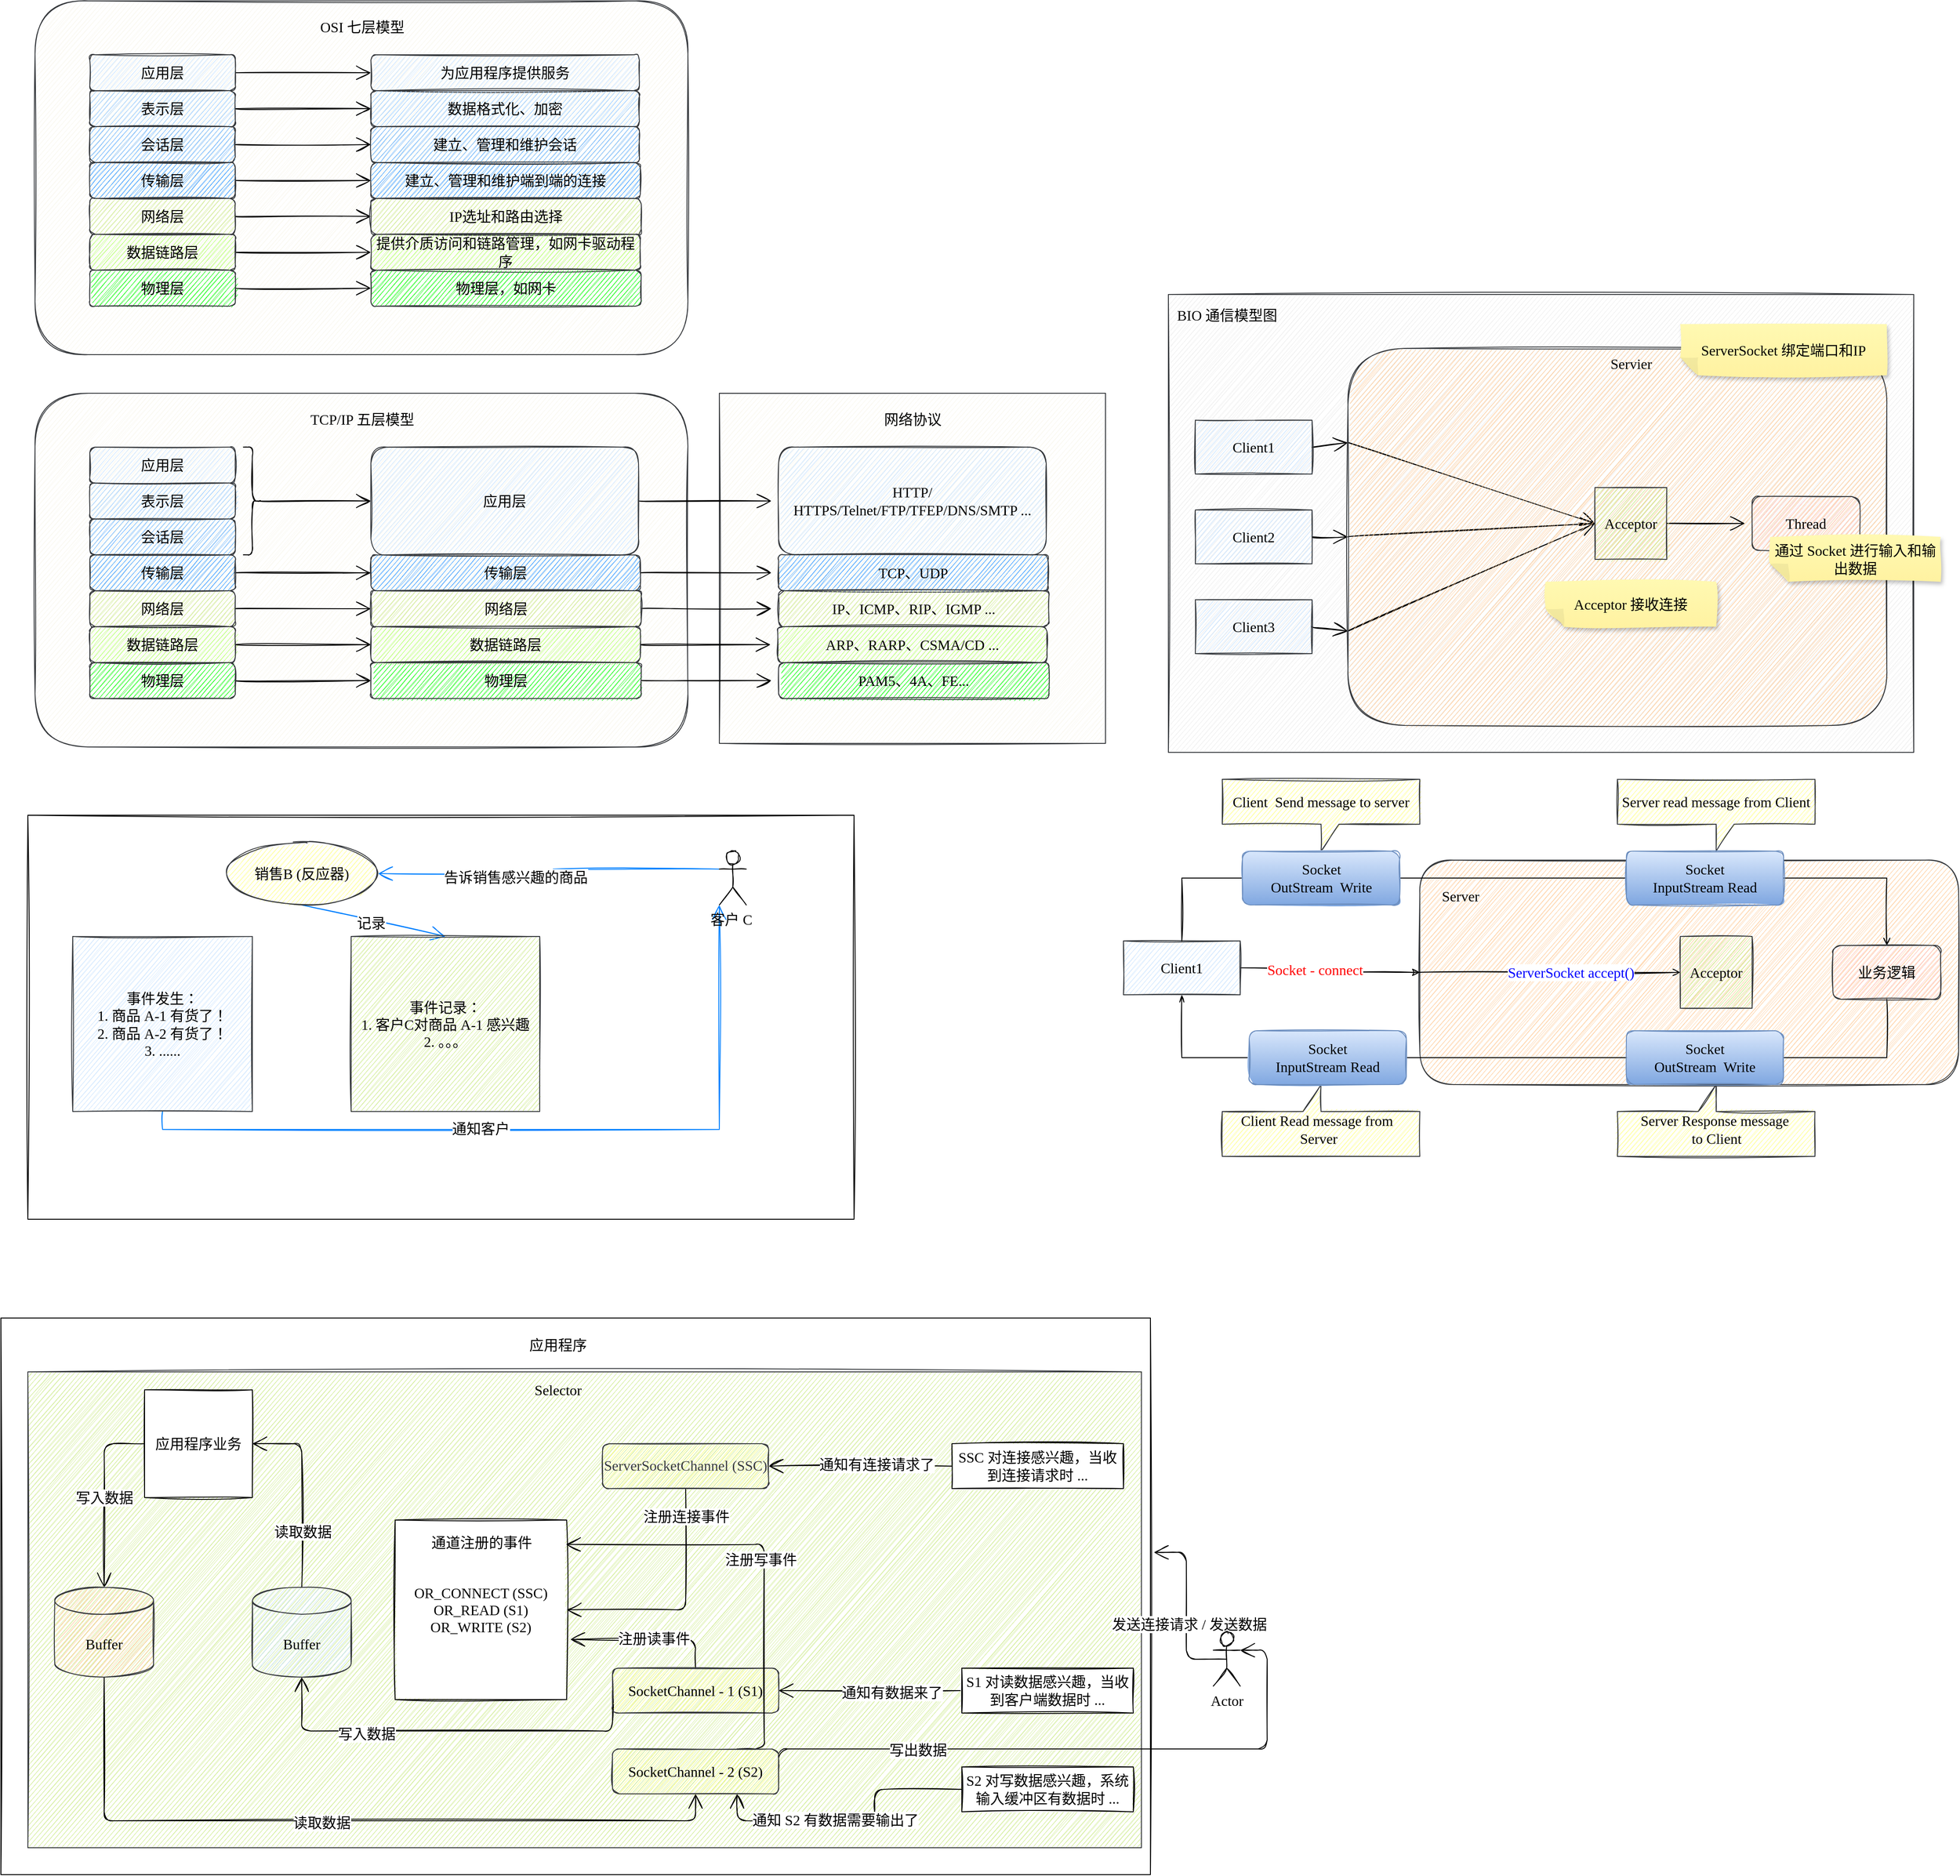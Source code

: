 <mxfile version="18.0.2" type="github">
  <diagram id="H0PgmONnu2SjmG0b2NmS" name="第 1 页">
    <mxGraphModel dx="2619" dy="1109" grid="1" gridSize="10" guides="1" tooltips="1" connect="1" arrows="1" fold="1" page="0" pageScale="1" pageWidth="827" pageHeight="1169" background="none" math="0" shadow="0">
      <root>
        <mxCell id="0" />
        <mxCell id="1" parent="0" />
        <mxCell id="zZJI-bMEiVUfMfBPwizJ-60" value="" style="rounded=0;whiteSpace=wrap;html=1;sketch=1;hachureGap=4;fontFamily=Comic Sans MS;fontSize=16;strokeColor=#000000;" vertex="1" parent="1">
          <mxGeometry x="-260" y="1600" width="1280" height="620" as="geometry" />
        </mxCell>
        <mxCell id="C--X5ZLFSi2aZHz0PdFl-1" value="" style="rounded=0;whiteSpace=wrap;fontSize=16;sketch=1;fillColor=#eeeeee;strokeColor=#36393d;html=1;horizontal=1;fontStyle=0;fontFamily=Comic Sans MS;" parent="1" vertex="1">
          <mxGeometry x="1040" y="460" width="830" height="510" as="geometry" />
        </mxCell>
        <mxCell id="8JD4z3_H-0I7WugRDSN_-56" value="" style="rounded=0;whiteSpace=wrap;hachureGap=4;fontSize=16;fillColor=#f9f7ed;strokeColor=#36393d;sketch=1;html=1;horizontal=1;fontStyle=0;fontFamily=Comic Sans MS;" parent="1" vertex="1">
          <mxGeometry x="540" y="570" width="430" height="390" as="geometry" />
        </mxCell>
        <mxCell id="8JD4z3_H-0I7WugRDSN_-1" value="" style="rounded=1;whiteSpace=wrap;hachureGap=4;fontSize=16;fillColor=#f9f7ed;strokeColor=#36393d;sketch=1;html=1;horizontal=1;fontStyle=0;fontFamily=Comic Sans MS;" parent="1" vertex="1">
          <mxGeometry x="-222" y="133" width="727" height="394" as="geometry" />
        </mxCell>
        <mxCell id="8JD4z3_H-0I7WugRDSN_-2" value="OSI 七层模型" style="text;align=center;verticalAlign=middle;resizable=0;points=[];autosize=1;strokeColor=none;fillColor=none;hachureGap=4;fontSize=16;sketch=1;html=1;horizontal=1;fontStyle=0;fontFamily=Comic Sans MS;" parent="1" vertex="1">
          <mxGeometry x="81.5" y="152" width="120" height="20" as="geometry" />
        </mxCell>
        <mxCell id="8JD4z3_H-0I7WugRDSN_-17" value="" style="edgeStyle=none;curved=1;rounded=0;orthogonalLoop=1;jettySize=auto;exitX=1;exitY=0.5;exitDx=0;exitDy=0;entryX=0;entryY=0.5;entryDx=0;entryDy=0;fontSize=16;endArrow=open;startSize=14;endSize=14;sourcePerimeterSpacing=8;targetPerimeterSpacing=8;sketch=1;html=1;horizontal=1;fontStyle=0;fontFamily=Comic Sans MS;" parent="1" source="8JD4z3_H-0I7WugRDSN_-3" target="8JD4z3_H-0I7WugRDSN_-10" edge="1">
          <mxGeometry relative="1" as="geometry" />
        </mxCell>
        <mxCell id="8JD4z3_H-0I7WugRDSN_-3" value="应用层" style="rounded=1;whiteSpace=wrap;hachureGap=4;fontSize=16;fillColor=#cce5ff;strokeColor=#36393d;sketch=1;html=1;horizontal=1;fontStyle=0;fontFamily=Comic Sans MS;" parent="1" vertex="1">
          <mxGeometry x="-161" y="193" width="162" height="40" as="geometry" />
        </mxCell>
        <mxCell id="8JD4z3_H-0I7WugRDSN_-18" value="" style="edgeStyle=none;curved=1;rounded=0;orthogonalLoop=1;jettySize=auto;exitX=1;exitY=0.5;exitDx=0;exitDy=0;entryX=0;entryY=0.5;entryDx=0;entryDy=0;fontSize=16;endArrow=open;startSize=14;endSize=14;sourcePerimeterSpacing=8;targetPerimeterSpacing=8;sketch=1;html=1;horizontal=1;fontStyle=0;fontFamily=Comic Sans MS;" parent="1" source="8JD4z3_H-0I7WugRDSN_-4" target="8JD4z3_H-0I7WugRDSN_-11" edge="1">
          <mxGeometry relative="1" as="geometry" />
        </mxCell>
        <mxCell id="8JD4z3_H-0I7WugRDSN_-4" value="表示层" style="rounded=1;whiteSpace=wrap;hachureGap=4;fontSize=16;fillColor=#99CCFF;strokeColor=#36393d;sketch=1;html=1;horizontal=1;fontStyle=0;fontFamily=Comic Sans MS;" parent="1" vertex="1">
          <mxGeometry x="-161" y="233" width="162" height="40" as="geometry" />
        </mxCell>
        <mxCell id="8JD4z3_H-0I7WugRDSN_-19" value="" style="edgeStyle=none;curved=1;rounded=0;orthogonalLoop=1;jettySize=auto;exitX=1;exitY=0.5;exitDx=0;exitDy=0;entryX=0;entryY=0.5;entryDx=0;entryDy=0;fontSize=16;endArrow=open;startSize=14;endSize=14;sourcePerimeterSpacing=8;targetPerimeterSpacing=8;sketch=1;html=1;horizontal=1;fontStyle=0;fontFamily=Comic Sans MS;" parent="1" source="8JD4z3_H-0I7WugRDSN_-5" target="8JD4z3_H-0I7WugRDSN_-12" edge="1">
          <mxGeometry relative="1" as="geometry" />
        </mxCell>
        <mxCell id="8JD4z3_H-0I7WugRDSN_-5" value="会话层" style="rounded=1;whiteSpace=wrap;hachureGap=4;fontSize=16;fillColor=#66B2FF;strokeColor=#36393d;sketch=1;html=1;horizontal=1;fontStyle=0;fontFamily=Comic Sans MS;" parent="1" vertex="1">
          <mxGeometry x="-161" y="273" width="162" height="40" as="geometry" />
        </mxCell>
        <mxCell id="8JD4z3_H-0I7WugRDSN_-20" value="" style="edgeStyle=none;curved=1;rounded=0;orthogonalLoop=1;jettySize=auto;exitX=1;exitY=0.5;exitDx=0;exitDy=0;entryX=0;entryY=0.5;entryDx=0;entryDy=0;fontSize=16;endArrow=open;startSize=14;endSize=14;sourcePerimeterSpacing=8;targetPerimeterSpacing=8;sketch=1;html=1;horizontal=1;fontStyle=0;fontFamily=Comic Sans MS;" parent="1" source="8JD4z3_H-0I7WugRDSN_-6" target="8JD4z3_H-0I7WugRDSN_-13" edge="1">
          <mxGeometry relative="1" as="geometry" />
        </mxCell>
        <mxCell id="8JD4z3_H-0I7WugRDSN_-6" value="传输层" style="rounded=1;whiteSpace=wrap;hachureGap=4;fontSize=16;fillColor=#3399FF;strokeColor=#36393d;sketch=1;html=1;horizontal=1;fontStyle=0;fontFamily=Comic Sans MS;" parent="1" vertex="1">
          <mxGeometry x="-161" y="313" width="162" height="40" as="geometry" />
        </mxCell>
        <mxCell id="8JD4z3_H-0I7WugRDSN_-21" value="" style="edgeStyle=none;curved=1;rounded=0;orthogonalLoop=1;jettySize=auto;exitX=1;exitY=0.5;exitDx=0;exitDy=0;entryX=0;entryY=0.5;entryDx=0;entryDy=0;fontSize=16;endArrow=open;startSize=14;endSize=14;sourcePerimeterSpacing=8;targetPerimeterSpacing=8;sketch=1;html=1;horizontal=1;fontStyle=0;fontFamily=Comic Sans MS;" parent="1" source="8JD4z3_H-0I7WugRDSN_-7" target="8JD4z3_H-0I7WugRDSN_-14" edge="1">
          <mxGeometry relative="1" as="geometry" />
        </mxCell>
        <mxCell id="8JD4z3_H-0I7WugRDSN_-7" value="网络层" style="rounded=1;whiteSpace=wrap;hachureGap=4;fontSize=16;fillColor=#cdeb8b;strokeColor=#36393d;sketch=1;html=1;horizontal=1;fontStyle=0;fontFamily=Comic Sans MS;" parent="1" vertex="1">
          <mxGeometry x="-161" y="353" width="162" height="40" as="geometry" />
        </mxCell>
        <mxCell id="8JD4z3_H-0I7WugRDSN_-22" value="" style="edgeStyle=none;curved=1;rounded=0;orthogonalLoop=1;jettySize=auto;exitX=1;exitY=0.5;exitDx=0;exitDy=0;entryX=0;entryY=0.5;entryDx=0;entryDy=0;fontSize=16;endArrow=open;startSize=14;endSize=14;sourcePerimeterSpacing=8;targetPerimeterSpacing=8;sketch=1;html=1;horizontal=1;fontStyle=0;fontFamily=Comic Sans MS;" parent="1" source="8JD4z3_H-0I7WugRDSN_-8" target="8JD4z3_H-0I7WugRDSN_-15" edge="1">
          <mxGeometry relative="1" as="geometry" />
        </mxCell>
        <mxCell id="8JD4z3_H-0I7WugRDSN_-8" value="数据链路层" style="rounded=1;whiteSpace=wrap;hachureGap=4;fontSize=16;fillColor=#B3FF66;strokeColor=#36393d;sketch=1;html=1;horizontal=1;fontStyle=0;fontFamily=Comic Sans MS;" parent="1" vertex="1">
          <mxGeometry x="-161" y="393" width="162" height="40" as="geometry" />
        </mxCell>
        <mxCell id="8JD4z3_H-0I7WugRDSN_-23" value="" style="edgeStyle=none;curved=1;rounded=0;orthogonalLoop=1;jettySize=auto;exitX=1;exitY=0.5;exitDx=0;exitDy=0;entryX=0;entryY=0.5;entryDx=0;entryDy=0;fontSize=16;endArrow=open;startSize=14;endSize=14;sourcePerimeterSpacing=8;targetPerimeterSpacing=8;sketch=1;html=1;horizontal=1;fontStyle=0;fontFamily=Comic Sans MS;" parent="1" source="8JD4z3_H-0I7WugRDSN_-9" target="8JD4z3_H-0I7WugRDSN_-16" edge="1">
          <mxGeometry relative="1" as="geometry" />
        </mxCell>
        <mxCell id="8JD4z3_H-0I7WugRDSN_-9" value="物理层" style="rounded=1;whiteSpace=wrap;hachureGap=4;fontSize=16;fillColor=#00FF00;strokeColor=#36393d;sketch=1;html=1;horizontal=1;fontStyle=0;fontFamily=Comic Sans MS;" parent="1" vertex="1">
          <mxGeometry x="-161" y="433" width="162" height="40" as="geometry" />
        </mxCell>
        <mxCell id="8JD4z3_H-0I7WugRDSN_-10" value="为应用程序提供服务" style="rounded=1;whiteSpace=wrap;hachureGap=4;fontSize=16;fillColor=#cce5ff;strokeColor=#36393d;sketch=1;html=1;horizontal=1;fontStyle=0;fontFamily=Comic Sans MS;" parent="1" vertex="1">
          <mxGeometry x="152" y="193" width="299" height="40" as="geometry" />
        </mxCell>
        <mxCell id="8JD4z3_H-0I7WugRDSN_-11" value="数据格式化、加密" style="rounded=1;whiteSpace=wrap;hachureGap=4;fontSize=16;fillColor=#99CCFF;strokeColor=#36393d;sketch=1;html=1;horizontal=1;fontStyle=0;fontFamily=Comic Sans MS;" parent="1" vertex="1">
          <mxGeometry x="152" y="233" width="299" height="40" as="geometry" />
        </mxCell>
        <mxCell id="8JD4z3_H-0I7WugRDSN_-12" value="建立、管理和维护会话" style="rounded=1;whiteSpace=wrap;hachureGap=4;fontSize=16;fillColor=#66B2FF;strokeColor=#36393d;sketch=1;html=1;horizontal=1;fontStyle=0;fontFamily=Comic Sans MS;" parent="1" vertex="1">
          <mxGeometry x="152" y="273" width="299" height="40" as="geometry" />
        </mxCell>
        <mxCell id="8JD4z3_H-0I7WugRDSN_-13" value="建立、管理和维护端到端的连接" style="rounded=1;whiteSpace=wrap;hachureGap=4;fontSize=16;fillColor=#3399FF;strokeColor=#36393d;sketch=1;html=1;horizontal=1;fontStyle=0;fontFamily=Comic Sans MS;" parent="1" vertex="1">
          <mxGeometry x="152" y="313" width="300" height="40" as="geometry" />
        </mxCell>
        <mxCell id="8JD4z3_H-0I7WugRDSN_-14" value="IP选址和路由选择" style="rounded=1;whiteSpace=wrap;hachureGap=4;fontSize=16;fillColor=#cdeb8b;strokeColor=#36393d;sketch=1;html=1;horizontal=1;fontStyle=0;fontFamily=Comic Sans MS;" parent="1" vertex="1">
          <mxGeometry x="152" y="353" width="301" height="40" as="geometry" />
        </mxCell>
        <mxCell id="8JD4z3_H-0I7WugRDSN_-15" value="提供介质访问和链路管理，如网卡驱动程序" style="rounded=1;whiteSpace=wrap;hachureGap=4;fontSize=16;fillColor=#B3FF66;strokeColor=#36393d;sketch=1;html=1;horizontal=1;fontStyle=0;fontFamily=Comic Sans MS;" parent="1" vertex="1">
          <mxGeometry x="152" y="393" width="300" height="40" as="geometry" />
        </mxCell>
        <mxCell id="8JD4z3_H-0I7WugRDSN_-16" value="物理层，如网卡" style="rounded=1;whiteSpace=wrap;hachureGap=4;fontSize=16;fillColor=#00FF00;strokeColor=#36393d;sketch=1;html=1;horizontal=1;fontStyle=0;fontFamily=Comic Sans MS;" parent="1" vertex="1">
          <mxGeometry x="152" y="433" width="301" height="40" as="geometry" />
        </mxCell>
        <mxCell id="8JD4z3_H-0I7WugRDSN_-24" value="" style="rounded=1;whiteSpace=wrap;hachureGap=4;fontSize=16;fillColor=#f9f7ed;strokeColor=#36393d;sketch=1;html=1;horizontal=1;fontStyle=0;fontFamily=Comic Sans MS;" parent="1" vertex="1">
          <mxGeometry x="-222" y="570" width="727" height="394" as="geometry" />
        </mxCell>
        <mxCell id="8JD4z3_H-0I7WugRDSN_-25" value="TCP/IP 五层模型" style="text;align=center;verticalAlign=middle;resizable=0;points=[];autosize=1;strokeColor=none;fillColor=none;hachureGap=4;fontSize=16;sketch=1;html=1;horizontal=1;fontStyle=0;fontFamily=Comic Sans MS;" parent="1" vertex="1">
          <mxGeometry x="71.5" y="589" width="140" height="20" as="geometry" />
        </mxCell>
        <mxCell id="8JD4z3_H-0I7WugRDSN_-27" value="应用层" style="rounded=1;whiteSpace=wrap;hachureGap=4;fontSize=16;fillColor=#cce5ff;strokeColor=#36393d;sketch=1;html=1;horizontal=1;fontStyle=0;fontFamily=Comic Sans MS;" parent="1" vertex="1">
          <mxGeometry x="-161" y="630" width="162" height="40" as="geometry" />
        </mxCell>
        <mxCell id="8JD4z3_H-0I7WugRDSN_-29" value="表示层" style="rounded=1;whiteSpace=wrap;hachureGap=4;fontSize=16;fillColor=#99CCFF;strokeColor=#36393d;sketch=1;html=1;horizontal=1;fontStyle=0;fontFamily=Comic Sans MS;" parent="1" vertex="1">
          <mxGeometry x="-161" y="670" width="162" height="40" as="geometry" />
        </mxCell>
        <mxCell id="8JD4z3_H-0I7WugRDSN_-31" value="会话层" style="rounded=1;whiteSpace=wrap;hachureGap=4;fontSize=16;fillColor=#66B2FF;strokeColor=#36393d;sketch=1;html=1;horizontal=1;fontStyle=0;fontFamily=Comic Sans MS;" parent="1" vertex="1">
          <mxGeometry x="-161" y="710" width="162" height="40" as="geometry" />
        </mxCell>
        <mxCell id="8JD4z3_H-0I7WugRDSN_-32" value="" style="edgeStyle=none;curved=1;rounded=0;orthogonalLoop=1;jettySize=auto;exitX=1;exitY=0.5;exitDx=0;exitDy=0;entryX=0;entryY=0.5;entryDx=0;entryDy=0;fontSize=16;endArrow=open;startSize=14;endSize=14;sourcePerimeterSpacing=8;targetPerimeterSpacing=8;sketch=1;html=1;horizontal=1;fontStyle=0;fontFamily=Comic Sans MS;" parent="1" source="8JD4z3_H-0I7WugRDSN_-33" target="8JD4z3_H-0I7WugRDSN_-43" edge="1">
          <mxGeometry relative="1" as="geometry" />
        </mxCell>
        <mxCell id="8JD4z3_H-0I7WugRDSN_-33" value="传输层" style="rounded=1;whiteSpace=wrap;hachureGap=4;fontSize=16;fillColor=#3399FF;strokeColor=#36393d;sketch=1;html=1;horizontal=1;fontStyle=0;fontFamily=Comic Sans MS;" parent="1" vertex="1">
          <mxGeometry x="-161" y="750" width="162" height="40" as="geometry" />
        </mxCell>
        <mxCell id="8JD4z3_H-0I7WugRDSN_-34" value="" style="edgeStyle=none;curved=1;rounded=0;orthogonalLoop=1;jettySize=auto;exitX=1;exitY=0.5;exitDx=0;exitDy=0;entryX=0;entryY=0.5;entryDx=0;entryDy=0;fontSize=16;endArrow=open;startSize=14;endSize=14;sourcePerimeterSpacing=8;targetPerimeterSpacing=8;sketch=1;html=1;horizontal=1;fontStyle=0;fontFamily=Comic Sans MS;" parent="1" source="8JD4z3_H-0I7WugRDSN_-35" target="8JD4z3_H-0I7WugRDSN_-44" edge="1">
          <mxGeometry relative="1" as="geometry" />
        </mxCell>
        <mxCell id="8JD4z3_H-0I7WugRDSN_-35" value="网络层" style="rounded=1;whiteSpace=wrap;hachureGap=4;fontSize=16;fillColor=#cdeb8b;strokeColor=#36393d;sketch=1;html=1;horizontal=1;fontStyle=0;fontFamily=Comic Sans MS;" parent="1" vertex="1">
          <mxGeometry x="-161" y="790" width="162" height="40" as="geometry" />
        </mxCell>
        <mxCell id="8JD4z3_H-0I7WugRDSN_-36" value="" style="edgeStyle=none;curved=1;rounded=0;orthogonalLoop=1;jettySize=auto;exitX=1;exitY=0.5;exitDx=0;exitDy=0;entryX=0;entryY=0.5;entryDx=0;entryDy=0;fontSize=16;endArrow=open;startSize=14;endSize=14;sourcePerimeterSpacing=8;targetPerimeterSpacing=8;sketch=1;html=1;horizontal=1;fontStyle=0;fontFamily=Comic Sans MS;" parent="1" source="8JD4z3_H-0I7WugRDSN_-37" target="8JD4z3_H-0I7WugRDSN_-45" edge="1">
          <mxGeometry relative="1" as="geometry" />
        </mxCell>
        <mxCell id="8JD4z3_H-0I7WugRDSN_-37" value="数据链路层" style="rounded=1;whiteSpace=wrap;hachureGap=4;fontSize=16;fillColor=#B3FF66;strokeColor=#36393d;sketch=1;html=1;horizontal=1;fontStyle=0;fontFamily=Comic Sans MS;" parent="1" vertex="1">
          <mxGeometry x="-161" y="830" width="162" height="40" as="geometry" />
        </mxCell>
        <mxCell id="8JD4z3_H-0I7WugRDSN_-38" value="" style="edgeStyle=none;curved=1;rounded=0;orthogonalLoop=1;jettySize=auto;exitX=1;exitY=0.5;exitDx=0;exitDy=0;entryX=0;entryY=0.5;entryDx=0;entryDy=0;fontSize=16;endArrow=open;startSize=14;endSize=14;sourcePerimeterSpacing=8;targetPerimeterSpacing=8;sketch=1;html=1;horizontal=1;fontStyle=0;fontFamily=Comic Sans MS;" parent="1" source="8JD4z3_H-0I7WugRDSN_-39" target="8JD4z3_H-0I7WugRDSN_-46" edge="1">
          <mxGeometry relative="1" as="geometry" />
        </mxCell>
        <mxCell id="8JD4z3_H-0I7WugRDSN_-39" value="物理层" style="rounded=1;whiteSpace=wrap;hachureGap=4;fontSize=16;fillColor=#00FF00;strokeColor=#36393d;sketch=1;html=1;horizontal=1;fontStyle=0;fontFamily=Comic Sans MS;" parent="1" vertex="1">
          <mxGeometry x="-161" y="870" width="162" height="40" as="geometry" />
        </mxCell>
        <mxCell id="8JD4z3_H-0I7WugRDSN_-59" value="" style="edgeStyle=none;curved=1;rounded=0;orthogonalLoop=1;jettySize=auto;exitX=1;exitY=0.5;exitDx=0;exitDy=0;fontSize=16;endArrow=open;startSize=14;endSize=14;sourcePerimeterSpacing=8;targetPerimeterSpacing=8;sketch=1;html=1;horizontal=1;fontStyle=0;fontFamily=Comic Sans MS;" parent="1" source="8JD4z3_H-0I7WugRDSN_-43" target="8JD4z3_H-0I7WugRDSN_-58" edge="1">
          <mxGeometry relative="1" as="geometry" />
        </mxCell>
        <mxCell id="8JD4z3_H-0I7WugRDSN_-43" value="传输层" style="rounded=1;whiteSpace=wrap;hachureGap=4;fontSize=16;fillColor=#3399FF;strokeColor=#36393d;sketch=1;html=1;horizontal=1;fontStyle=0;fontFamily=Comic Sans MS;" parent="1" vertex="1">
          <mxGeometry x="152" y="750" width="300" height="40" as="geometry" />
        </mxCell>
        <mxCell id="8JD4z3_H-0I7WugRDSN_-61" value="" style="edgeStyle=none;curved=1;rounded=0;orthogonalLoop=1;jettySize=auto;exitX=1;exitY=0.5;exitDx=0;exitDy=0;fontSize=16;endArrow=open;startSize=14;endSize=14;sourcePerimeterSpacing=8;targetPerimeterSpacing=8;sketch=1;html=1;horizontal=1;fontStyle=0;fontFamily=Comic Sans MS;" parent="1" source="8JD4z3_H-0I7WugRDSN_-44" target="8JD4z3_H-0I7WugRDSN_-60" edge="1">
          <mxGeometry relative="1" as="geometry" />
        </mxCell>
        <mxCell id="8JD4z3_H-0I7WugRDSN_-44" value="网络层" style="rounded=1;whiteSpace=wrap;hachureGap=4;fontSize=16;fillColor=#cdeb8b;strokeColor=#36393d;sketch=1;html=1;horizontal=1;fontStyle=0;fontFamily=Comic Sans MS;" parent="1" vertex="1">
          <mxGeometry x="152" y="790" width="301" height="40" as="geometry" />
        </mxCell>
        <mxCell id="8JD4z3_H-0I7WugRDSN_-63" value="" style="edgeStyle=none;curved=1;rounded=0;orthogonalLoop=1;jettySize=auto;exitX=1;exitY=0.5;exitDx=0;exitDy=0;fontSize=16;endArrow=open;startSize=14;endSize=14;sourcePerimeterSpacing=8;targetPerimeterSpacing=8;sketch=1;html=1;horizontal=1;fontStyle=0;fontFamily=Comic Sans MS;" parent="1" source="8JD4z3_H-0I7WugRDSN_-45" target="8JD4z3_H-0I7WugRDSN_-62" edge="1">
          <mxGeometry relative="1" as="geometry" />
        </mxCell>
        <mxCell id="8JD4z3_H-0I7WugRDSN_-45" value="数据链路层" style="rounded=1;whiteSpace=wrap;hachureGap=4;fontSize=16;fillColor=#B3FF66;strokeColor=#36393d;sketch=1;html=1;horizontal=1;fontStyle=0;fontFamily=Comic Sans MS;" parent="1" vertex="1">
          <mxGeometry x="152" y="830" width="300" height="40" as="geometry" />
        </mxCell>
        <mxCell id="8JD4z3_H-0I7WugRDSN_-65" value="" style="edgeStyle=none;curved=1;rounded=0;orthogonalLoop=1;jettySize=auto;exitX=1;exitY=0.5;exitDx=0;exitDy=0;fontSize=16;endArrow=open;startSize=14;endSize=14;sourcePerimeterSpacing=8;targetPerimeterSpacing=8;sketch=1;html=1;horizontal=1;fontStyle=0;fontFamily=Comic Sans MS;" parent="1" source="8JD4z3_H-0I7WugRDSN_-46" target="8JD4z3_H-0I7WugRDSN_-64" edge="1">
          <mxGeometry relative="1" as="geometry" />
        </mxCell>
        <mxCell id="8JD4z3_H-0I7WugRDSN_-46" value="物理层" style="rounded=1;whiteSpace=wrap;hachureGap=4;fontSize=16;fillColor=#00FF00;strokeColor=#36393d;sketch=1;html=1;horizontal=1;fontStyle=0;fontFamily=Comic Sans MS;" parent="1" vertex="1">
          <mxGeometry x="152" y="870" width="301" height="40" as="geometry" />
        </mxCell>
        <mxCell id="8JD4z3_H-0I7WugRDSN_-53" value="" style="edgeStyle=none;curved=1;rounded=0;orthogonalLoop=1;jettySize=auto;exitX=0.1;exitY=0.5;exitDx=0;exitDy=0;exitPerimeter=0;entryX=0;entryY=0.5;entryDx=0;entryDy=0;fontSize=16;endArrow=open;startSize=14;endSize=14;sourcePerimeterSpacing=8;targetPerimeterSpacing=8;sketch=1;html=1;horizontal=1;fontStyle=0;fontFamily=Comic Sans MS;" parent="1" source="8JD4z3_H-0I7WugRDSN_-47" target="8JD4z3_H-0I7WugRDSN_-51" edge="1">
          <mxGeometry relative="1" as="geometry" />
        </mxCell>
        <mxCell id="8JD4z3_H-0I7WugRDSN_-47" value="" style="shape=curlyBracket;whiteSpace=wrap;rounded=1;flipH=1;hachureGap=4;fontSize=16;sketch=1;html=1;horizontal=1;fontStyle=0;fontFamily=Comic Sans MS;" parent="1" vertex="1">
          <mxGeometry x="10" y="630" width="20" height="120" as="geometry" />
        </mxCell>
        <mxCell id="8JD4z3_H-0I7WugRDSN_-55" value="" style="edgeStyle=none;curved=1;rounded=0;orthogonalLoop=1;jettySize=auto;exitX=1;exitY=0.5;exitDx=0;exitDy=0;fontSize=16;endArrow=open;startSize=14;endSize=14;sourcePerimeterSpacing=8;targetPerimeterSpacing=8;sketch=1;html=1;horizontal=1;fontStyle=0;fontFamily=Comic Sans MS;" parent="1" source="8JD4z3_H-0I7WugRDSN_-51" target="8JD4z3_H-0I7WugRDSN_-54" edge="1">
          <mxGeometry relative="1" as="geometry" />
        </mxCell>
        <mxCell id="8JD4z3_H-0I7WugRDSN_-51" value="应用层" style="rounded=1;whiteSpace=wrap;hachureGap=4;fontSize=16;fillColor=#cce5ff;strokeColor=#36393d;sketch=1;html=1;horizontal=1;fontStyle=0;fontFamily=Comic Sans MS;" parent="1" vertex="1">
          <mxGeometry x="152" y="630" width="298" height="120" as="geometry" />
        </mxCell>
        <mxCell id="8JD4z3_H-0I7WugRDSN_-54" value="HTTP/ HTTPS/Telnet/FTP/TFEP/DNS/SMTP ..." style="rounded=1;whiteSpace=wrap;hachureGap=4;fontSize=16;fillColor=#cce5ff;strokeColor=#36393d;sketch=1;html=1;horizontal=1;fontStyle=0;fontFamily=Comic Sans MS;" parent="1" vertex="1">
          <mxGeometry x="606" y="630" width="298" height="120" as="geometry" />
        </mxCell>
        <mxCell id="8JD4z3_H-0I7WugRDSN_-57" value="网络协议" style="text;align=center;verticalAlign=middle;resizable=0;points=[];autosize=1;strokeColor=none;fillColor=none;hachureGap=4;fontSize=16;sketch=1;html=1;horizontal=1;fontStyle=0;fontFamily=Comic Sans MS;" parent="1" vertex="1">
          <mxGeometry x="715" y="589" width="80" height="20" as="geometry" />
        </mxCell>
        <mxCell id="8JD4z3_H-0I7WugRDSN_-58" value="TCP、UDP" style="rounded=1;whiteSpace=wrap;hachureGap=4;fontSize=16;fillColor=#3399FF;strokeColor=#36393d;sketch=1;html=1;horizontal=1;fontStyle=0;fontFamily=Comic Sans MS;" parent="1" vertex="1">
          <mxGeometry x="606" y="750" width="300" height="40" as="geometry" />
        </mxCell>
        <mxCell id="8JD4z3_H-0I7WugRDSN_-60" value="IP、ICMP、RIP、IGMP ..." style="rounded=1;whiteSpace=wrap;hachureGap=4;fontSize=16;fillColor=#cdeb8b;strokeColor=#36393d;sketch=1;html=1;horizontal=1;fontStyle=0;fontFamily=Comic Sans MS;" parent="1" vertex="1">
          <mxGeometry x="606" y="790" width="301" height="40" as="geometry" />
        </mxCell>
        <mxCell id="8JD4z3_H-0I7WugRDSN_-62" value="ARP、RARP、CSMA/CD ..." style="rounded=1;whiteSpace=wrap;hachureGap=4;fontSize=16;fillColor=#B3FF66;strokeColor=#36393d;sketch=1;html=1;horizontal=1;fontStyle=0;fontFamily=Comic Sans MS;" parent="1" vertex="1">
          <mxGeometry x="605" y="830" width="300" height="40" as="geometry" />
        </mxCell>
        <mxCell id="8JD4z3_H-0I7WugRDSN_-64" value="PAM5、4A、FE..." style="rounded=1;whiteSpace=wrap;hachureGap=4;fontSize=16;fillColor=#00FF00;strokeColor=#36393d;sketch=1;html=1;horizontal=1;fontStyle=0;fontFamily=Comic Sans MS;" parent="1" vertex="1">
          <mxGeometry x="606" y="870" width="301" height="40" as="geometry" />
        </mxCell>
        <mxCell id="C--X5ZLFSi2aZHz0PdFl-2" value="BIO 通信模型图" style="text;align=center;verticalAlign=middle;resizable=0;points=[];autosize=1;strokeColor=none;fillColor=none;fontSize=16;sketch=1;html=1;horizontal=1;fontStyle=0;fontFamily=Comic Sans MS;" parent="1" vertex="1">
          <mxGeometry x="1040" y="473" width="130" height="20" as="geometry" />
        </mxCell>
        <mxCell id="r8liKjA9m85PFlhKGAdW-10" value="" style="edgeStyle=none;curved=1;rounded=0;sketch=1;hachureGap=4;orthogonalLoop=1;jettySize=auto;exitX=1;exitY=0.5;exitDx=0;exitDy=0;entryX=0;entryY=0.25;entryDx=0;entryDy=0;fontFamily=Comic Sans MS;fontSize=16;endArrow=open;startSize=14;endSize=14;sourcePerimeterSpacing=8;targetPerimeterSpacing=8;html=1;horizontal=1;fontStyle=0" parent="1" source="r8liKjA9m85PFlhKGAdW-1" target="r8liKjA9m85PFlhKGAdW-4" edge="1">
          <mxGeometry relative="1" as="geometry" />
        </mxCell>
        <mxCell id="r8liKjA9m85PFlhKGAdW-1" value="Client1" style="rounded=0;whiteSpace=wrap;hachureGap=4;sketch=1;fontSize=16;fillColor=#cce5ff;strokeColor=#36393d;html=1;horizontal=1;fontStyle=0;fontFamily=Comic Sans MS;" parent="1" vertex="1">
          <mxGeometry x="1070" y="600" width="130" height="60" as="geometry" />
        </mxCell>
        <mxCell id="r8liKjA9m85PFlhKGAdW-12" value="" style="edgeStyle=none;curved=1;rounded=0;sketch=1;hachureGap=4;orthogonalLoop=1;jettySize=auto;exitX=1;exitY=0.5;exitDx=0;exitDy=0;entryX=0;entryY=0.5;entryDx=0;entryDy=0;fontFamily=Comic Sans MS;fontSize=16;endArrow=open;startSize=14;endSize=14;sourcePerimeterSpacing=8;targetPerimeterSpacing=8;html=1;horizontal=1;fontStyle=0" parent="1" source="r8liKjA9m85PFlhKGAdW-2" target="r8liKjA9m85PFlhKGAdW-4" edge="1">
          <mxGeometry relative="1" as="geometry" />
        </mxCell>
        <mxCell id="r8liKjA9m85PFlhKGAdW-2" value="Client2" style="rounded=0;whiteSpace=wrap;hachureGap=4;sketch=1;fontSize=16;fillColor=#cce5ff;strokeColor=#36393d;html=1;horizontal=1;fontStyle=0;fontFamily=Comic Sans MS;" parent="1" vertex="1">
          <mxGeometry x="1070" y="700" width="130" height="60" as="geometry" />
        </mxCell>
        <mxCell id="r8liKjA9m85PFlhKGAdW-11" value="" style="edgeStyle=none;curved=1;rounded=0;sketch=1;hachureGap=4;orthogonalLoop=1;jettySize=auto;exitX=1;exitY=0.5;exitDx=0;exitDy=0;entryX=0;entryY=0.75;entryDx=0;entryDy=0;fontFamily=Comic Sans MS;fontSize=16;endArrow=open;startSize=14;endSize=14;sourcePerimeterSpacing=8;targetPerimeterSpacing=8;html=1;horizontal=1;fontStyle=0" parent="1" source="r8liKjA9m85PFlhKGAdW-3" target="r8liKjA9m85PFlhKGAdW-4" edge="1">
          <mxGeometry relative="1" as="geometry" />
        </mxCell>
        <mxCell id="r8liKjA9m85PFlhKGAdW-3" value="Client3" style="rounded=0;whiteSpace=wrap;hachureGap=4;sketch=1;fontSize=16;fillColor=#cce5ff;strokeColor=#36393d;html=1;horizontal=1;fontStyle=0;fontFamily=Comic Sans MS;" parent="1" vertex="1">
          <mxGeometry x="1070" y="800" width="130" height="60" as="geometry" />
        </mxCell>
        <mxCell id="r8liKjA9m85PFlhKGAdW-13" value="" style="edgeStyle=none;curved=1;rounded=0;sketch=1;hachureGap=4;orthogonalLoop=1;jettySize=auto;exitX=0;exitY=0.25;exitDx=0;exitDy=0;entryX=0;entryY=0.5;entryDx=0;entryDy=0;fontFamily=Comic Sans MS;fontSize=16;endArrow=open;startSize=14;endSize=14;sourcePerimeterSpacing=8;targetPerimeterSpacing=8;html=1;horizontal=1;fontStyle=0" parent="1" source="r8liKjA9m85PFlhKGAdW-4" target="r8liKjA9m85PFlhKGAdW-6" edge="1">
          <mxGeometry relative="1" as="geometry" />
        </mxCell>
        <mxCell id="r8liKjA9m85PFlhKGAdW-14" value="" style="edgeStyle=none;curved=1;rounded=0;sketch=1;hachureGap=4;orthogonalLoop=1;jettySize=auto;exitX=0;exitY=0.5;exitDx=0;exitDy=0;entryX=0;entryY=0.5;entryDx=0;entryDy=0;fontFamily=Comic Sans MS;fontSize=16;endArrow=open;startSize=14;endSize=14;sourcePerimeterSpacing=8;targetPerimeterSpacing=8;html=1;horizontal=1;fontStyle=0" parent="1" source="r8liKjA9m85PFlhKGAdW-4" target="r8liKjA9m85PFlhKGAdW-6" edge="1">
          <mxGeometry relative="1" as="geometry" />
        </mxCell>
        <mxCell id="r8liKjA9m85PFlhKGAdW-15" value="" style="edgeStyle=none;curved=1;rounded=0;sketch=1;hachureGap=4;orthogonalLoop=1;jettySize=auto;exitX=0;exitY=0.75;exitDx=0;exitDy=0;entryX=0;entryY=0.5;entryDx=0;entryDy=0;fontFamily=Comic Sans MS;fontSize=16;endArrow=open;startSize=14;endSize=14;sourcePerimeterSpacing=8;targetPerimeterSpacing=8;html=1;horizontal=1;fontStyle=0" parent="1" source="r8liKjA9m85PFlhKGAdW-4" target="r8liKjA9m85PFlhKGAdW-6" edge="1">
          <mxGeometry relative="1" as="geometry" />
        </mxCell>
        <mxCell id="r8liKjA9m85PFlhKGAdW-4" value="" style="rounded=1;whiteSpace=wrap;sketch=1;hachureGap=4;fontFamily=Comic Sans MS;fontSize=16;fillColor=#ffcc99;strokeColor=#36393d;html=1;horizontal=1;fontStyle=0" parent="1" vertex="1">
          <mxGeometry x="1240" y="520" width="600" height="420" as="geometry" />
        </mxCell>
        <mxCell id="r8liKjA9m85PFlhKGAdW-5" value="Servier" style="text;align=center;verticalAlign=middle;resizable=0;points=[];autosize=1;strokeColor=none;fillColor=none;sketch=1;hachureGap=4;fontFamily=Comic Sans MS;fontSize=16;html=1;horizontal=1;fontStyle=0" parent="1" vertex="1">
          <mxGeometry x="1520" y="527" width="70" height="20" as="geometry" />
        </mxCell>
        <mxCell id="r8liKjA9m85PFlhKGAdW-17" value="" style="edgeStyle=none;curved=1;rounded=0;sketch=1;hachureGap=4;orthogonalLoop=1;jettySize=auto;exitX=1;exitY=0.5;exitDx=0;exitDy=0;fontFamily=Comic Sans MS;fontSize=16;endArrow=open;startSize=14;endSize=14;sourcePerimeterSpacing=8;targetPerimeterSpacing=8;html=1;horizontal=1;fontStyle=0" parent="1" source="r8liKjA9m85PFlhKGAdW-6" target="r8liKjA9m85PFlhKGAdW-16" edge="1">
          <mxGeometry relative="1" as="geometry" />
        </mxCell>
        <mxCell id="r8liKjA9m85PFlhKGAdW-6" value="Acceptor" style="whiteSpace=wrap;aspect=fixed;sketch=1;hachureGap=4;fontFamily=Comic Sans MS;fontSize=16;fillColor=#cdeb8b;strokeColor=#36393d;html=1;horizontal=1;fontStyle=0" parent="1" vertex="1">
          <mxGeometry x="1515" y="675" width="80" height="80" as="geometry" />
        </mxCell>
        <mxCell id="r8liKjA9m85PFlhKGAdW-16" value="Thread" style="rounded=1;whiteSpace=wrap;sketch=1;hachureGap=4;fontFamily=Comic Sans MS;fontSize=16;fillColor=#ffcccc;strokeColor=#36393d;html=1;horizontal=1;fontStyle=0" parent="1" vertex="1">
          <mxGeometry x="1690" y="685" width="120" height="60" as="geometry" />
        </mxCell>
        <mxCell id="r8liKjA9m85PFlhKGAdW-18" value="ServerSocket 绑定端口和IP" style="shape=note;whiteSpace=wrap;backgroundOutline=1;fontColor=#000000;darkOpacity=0.05;fillColor=#FFF9B2;strokeColor=none;fillStyle=solid;direction=west;gradientDirection=north;gradientColor=#FFF2A1;shadow=1;size=20;pointerEvents=1;sketch=1;hachureGap=4;fontFamily=Comic Sans MS;fontSize=16;html=1;horizontal=1;fontStyle=0" parent="1" vertex="1">
          <mxGeometry x="1610" y="493" width="230" height="57" as="geometry" />
        </mxCell>
        <mxCell id="r8liKjA9m85PFlhKGAdW-19" value="Acceptor 接收连接" style="shape=note;whiteSpace=wrap;backgroundOutline=1;fontColor=#000000;darkOpacity=0.05;fillColor=#FFF9B2;strokeColor=none;fillStyle=solid;direction=west;gradientDirection=north;gradientColor=#FFF2A1;shadow=1;size=20;pointerEvents=1;sketch=1;hachureGap=4;fontFamily=Comic Sans MS;fontSize=16;html=1;horizontal=1;fontStyle=0" parent="1" vertex="1">
          <mxGeometry x="1460" y="780" width="190" height="50" as="geometry" />
        </mxCell>
        <mxCell id="r8liKjA9m85PFlhKGAdW-20" value="通过 Socket 进行输入和输出数据" style="shape=note;whiteSpace=wrap;backgroundOutline=1;fontColor=#000000;darkOpacity=0.05;fillColor=#FFF9B2;strokeColor=none;fillStyle=solid;direction=west;gradientDirection=north;gradientColor=#FFF2A1;shadow=1;size=20;pointerEvents=1;sketch=1;hachureGap=4;fontFamily=Comic Sans MS;fontSize=16;html=1;horizontal=1;fontStyle=0" parent="1" vertex="1">
          <mxGeometry x="1710" y="730" width="190" height="50" as="geometry" />
        </mxCell>
        <mxCell id="y94XsiPUnUywq4zDPp5k-5" style="edgeStyle=orthogonalEdgeStyle;rounded=0;orthogonalLoop=1;jettySize=auto;html=1;exitX=1;exitY=0.5;exitDx=0;exitDy=0;fontFamily=Comic Sans MS;sketch=1;fontSize=16;" parent="1" source="y94XsiPUnUywq4zDPp5k-1" target="y94XsiPUnUywq4zDPp5k-2" edge="1">
          <mxGeometry relative="1" as="geometry" />
        </mxCell>
        <mxCell id="y94XsiPUnUywq4zDPp5k-6" value="Socket - connect" style="edgeLabel;html=1;align=center;verticalAlign=middle;resizable=0;points=[];fontSize=16;fontFamily=Comic Sans MS;sketch=1;fontColor=#FF0000;" parent="y94XsiPUnUywq4zDPp5k-5" vertex="1" connectable="0">
          <mxGeometry x="-0.199" y="-2" relative="1" as="geometry">
            <mxPoint x="1" as="offset" />
          </mxGeometry>
        </mxCell>
        <mxCell id="y94XsiPUnUywq4zDPp5k-1" value="Client1" style="rounded=0;whiteSpace=wrap;hachureGap=4;sketch=1;fontSize=16;fillColor=#cce5ff;strokeColor=#36393d;html=1;horizontal=1;fontStyle=0;fontFamily=Comic Sans MS;" parent="1" vertex="1">
          <mxGeometry x="990" y="1180" width="130" height="60" as="geometry" />
        </mxCell>
        <mxCell id="y94XsiPUnUywq4zDPp5k-2" value="" style="rounded=1;whiteSpace=wrap;sketch=1;hachureGap=4;fontFamily=Comic Sans MS;fontSize=16;fillColor=#ffcc99;strokeColor=#36393d;html=1;horizontal=1;fontStyle=0" parent="1" vertex="1">
          <mxGeometry x="1320" y="1090" width="600" height="250" as="geometry" />
        </mxCell>
        <mxCell id="y94XsiPUnUywq4zDPp5k-14" style="edgeStyle=orthogonalEdgeStyle;rounded=0;orthogonalLoop=1;jettySize=auto;html=1;exitX=0;exitY=0.5;exitDx=0;exitDy=0;fontFamily=Comic Sans MS;fontSize=16;startArrow=open;startFill=0;endArrow=none;endFill=0;sketch=1;" parent="1" source="y94XsiPUnUywq4zDPp5k-3" edge="1">
          <mxGeometry relative="1" as="geometry">
            <mxPoint x="1310.0" y="1215.176" as="targetPoint" />
          </mxGeometry>
        </mxCell>
        <mxCell id="y94XsiPUnUywq4zDPp5k-15" value="ServerSocket accept()" style="edgeLabel;html=1;align=center;verticalAlign=middle;resizable=0;points=[];fontSize=16;fontFamily=Comic Sans MS;sketch=1;fontColor=#0000FF;" parent="y94XsiPUnUywq4zDPp5k-14" vertex="1" connectable="0">
          <mxGeometry x="-0.188" relative="1" as="geometry">
            <mxPoint as="offset" />
          </mxGeometry>
        </mxCell>
        <mxCell id="y94XsiPUnUywq4zDPp5k-3" value="Acceptor" style="whiteSpace=wrap;aspect=fixed;sketch=1;hachureGap=4;fontFamily=Comic Sans MS;fontSize=16;fillColor=#cdeb8b;strokeColor=#36393d;html=1;horizontal=1;fontStyle=0" parent="1" vertex="1">
          <mxGeometry x="1610" y="1175" width="80" height="80" as="geometry" />
        </mxCell>
        <mxCell id="y94XsiPUnUywq4zDPp5k-9" style="edgeStyle=orthogonalEdgeStyle;rounded=0;orthogonalLoop=1;jettySize=auto;html=1;exitX=0.5;exitY=0;exitDx=0;exitDy=0;entryX=0.5;entryY=0;entryDx=0;entryDy=0;fontFamily=Comic Sans MS;fontSize=16;startArrow=open;startFill=0;endArrow=none;endFill=0;sketch=1;" parent="1" source="y94XsiPUnUywq4zDPp5k-4" target="y94XsiPUnUywq4zDPp5k-1" edge="1">
          <mxGeometry relative="1" as="geometry">
            <Array as="points">
              <mxPoint x="1840" y="1110" />
              <mxPoint x="1055" y="1110" />
            </Array>
          </mxGeometry>
        </mxCell>
        <mxCell id="y94XsiPUnUywq4zDPp5k-11" style="edgeStyle=orthogonalEdgeStyle;rounded=0;orthogonalLoop=1;jettySize=auto;html=1;exitX=0.5;exitY=1;exitDx=0;exitDy=0;entryX=0.5;entryY=1;entryDx=0;entryDy=0;fontFamily=Comic Sans MS;fontSize=16;startArrow=none;startFill=0;endArrow=openThin;endFill=0;sketch=1;" parent="1" source="y94XsiPUnUywq4zDPp5k-4" target="y94XsiPUnUywq4zDPp5k-1" edge="1">
          <mxGeometry relative="1" as="geometry">
            <Array as="points">
              <mxPoint x="1840" y="1310" />
              <mxPoint x="1055" y="1310" />
            </Array>
          </mxGeometry>
        </mxCell>
        <mxCell id="y94XsiPUnUywq4zDPp5k-4" value="业务逻辑" style="rounded=1;whiteSpace=wrap;sketch=1;hachureGap=4;fontFamily=Comic Sans MS;fontSize=16;fillColor=#ffcccc;strokeColor=#36393d;html=1;horizontal=1;fontStyle=0" parent="1" vertex="1">
          <mxGeometry x="1780" y="1185" width="120" height="60" as="geometry" />
        </mxCell>
        <mxCell id="y94XsiPUnUywq4zDPp5k-7" value="Server" style="text;html=1;align=center;verticalAlign=middle;resizable=0;points=[];autosize=1;strokeColor=none;fillColor=none;fontSize=16;fontFamily=Comic Sans MS;sketch=1;" parent="1" vertex="1">
          <mxGeometry x="1330" y="1120" width="70" height="20" as="geometry" />
        </mxCell>
        <mxCell id="y94XsiPUnUywq4zDPp5k-22" value="Server read message from Client" style="shape=callout;whiteSpace=wrap;html=1;perimeter=calloutPerimeter;fontFamily=Comic Sans MS;fontSize=16;sketch=1;fillColor=#ffff88;strokeColor=#36393d;" parent="1" vertex="1">
          <mxGeometry x="1540" y="1000" width="220" height="80" as="geometry" />
        </mxCell>
        <mxCell id="y94XsiPUnUywq4zDPp5k-23" value="" style="shape=callout;whiteSpace=wrap;html=1;perimeter=calloutPerimeter;fontFamily=Comic Sans MS;fontSize=16;sketch=1;position2=0.5;rotation=-180;fillColor=#ffff88;strokeColor=#36393d;" parent="1" vertex="1">
          <mxGeometry x="1540" y="1340" width="220" height="80" as="geometry" />
        </mxCell>
        <mxCell id="y94XsiPUnUywq4zDPp5k-24" value="Server Response message&amp;nbsp;&lt;br style=&quot;font-size: 16px;&quot;&gt;to Client" style="text;html=1;align=center;verticalAlign=middle;resizable=0;points=[];autosize=1;strokeColor=none;fillColor=none;fontSize=16;fontFamily=Comic Sans MS;" parent="1" vertex="1">
          <mxGeometry x="1545" y="1370" width="210" height="40" as="geometry" />
        </mxCell>
        <mxCell id="y94XsiPUnUywq4zDPp5k-25" value="Client&amp;nbsp; Send message to server" style="shape=callout;whiteSpace=wrap;html=1;perimeter=calloutPerimeter;fontFamily=Comic Sans MS;fontSize=16;sketch=1;fillColor=#ffff88;strokeColor=#36393d;" parent="1" vertex="1">
          <mxGeometry x="1100" y="1000" width="220" height="80" as="geometry" />
        </mxCell>
        <mxCell id="y94XsiPUnUywq4zDPp5k-27" value="" style="shape=callout;whiteSpace=wrap;html=1;perimeter=calloutPerimeter;fontFamily=Comic Sans MS;fontSize=16;sketch=1;position2=0.5;rotation=-180;fillColor=#ffff88;strokeColor=#36393d;" parent="1" vertex="1">
          <mxGeometry x="1100" y="1340" width="220" height="80" as="geometry" />
        </mxCell>
        <mxCell id="y94XsiPUnUywq4zDPp5k-28" value="Client Read message from&lt;br style=&quot;font-size: 16px;&quot;&gt;&amp;nbsp;Server" style="text;html=1;align=center;verticalAlign=middle;resizable=0;points=[];autosize=1;strokeColor=none;fillColor=none;fontSize=16;fontFamily=Comic Sans MS;" parent="1" vertex="1">
          <mxGeometry x="1100" y="1370" width="210" height="40" as="geometry" />
        </mxCell>
        <mxCell id="y94XsiPUnUywq4zDPp5k-29" value="Socket&lt;br style=&quot;font-size: 16px;&quot;&gt;&lt;span style=&quot;color: rgb(0, 0, 0); font-size: 16px;&quot;&gt;OutStream&amp;nbsp; Write&lt;/span&gt;" style="rounded=1;whiteSpace=wrap;html=1;sketch=1;fontFamily=Comic Sans MS;fontSize=16;fillColor=#dae8fc;strokeColor=#6c8ebf;gradientColor=#7ea6e0;" parent="1" vertex="1">
          <mxGeometry x="1122.5" y="1080" width="175" height="60" as="geometry" />
        </mxCell>
        <mxCell id="y94XsiPUnUywq4zDPp5k-30" value="Socket&lt;br style=&quot;font-size: 16px;&quot;&gt;&lt;span style=&quot;color: rgb(0, 0, 0); font-size: 16px;&quot;&gt;InputStream Read&lt;/span&gt;" style="rounded=1;whiteSpace=wrap;html=1;sketch=1;fontFamily=Comic Sans MS;fontSize=16;fillColor=#dae8fc;gradientColor=#7ea6e0;strokeColor=#6c8ebf;" parent="1" vertex="1">
          <mxGeometry x="1130" y="1280" width="175" height="60" as="geometry" />
        </mxCell>
        <mxCell id="y94XsiPUnUywq4zDPp5k-35" value="Socket&lt;br style=&quot;font-size: 16px;&quot;&gt;&lt;span style=&quot;color: rgb(0, 0, 0); font-size: 16px;&quot;&gt;InputStream Read&lt;/span&gt;" style="rounded=1;whiteSpace=wrap;html=1;sketch=1;fontFamily=Comic Sans MS;fontSize=16;fillColor=#dae8fc;gradientColor=#7ea6e0;strokeColor=#6c8ebf;" parent="1" vertex="1">
          <mxGeometry x="1550" y="1080" width="175" height="60" as="geometry" />
        </mxCell>
        <mxCell id="y94XsiPUnUywq4zDPp5k-38" value="Socket&lt;br style=&quot;font-size: 16px;&quot;&gt;&lt;span style=&quot;color: rgb(0, 0, 0); font-size: 16px;&quot;&gt;OutStream&amp;nbsp; Write&lt;/span&gt;" style="rounded=1;whiteSpace=wrap;html=1;sketch=1;fontFamily=Comic Sans MS;fontSize=16;fillColor=#dae8fc;strokeColor=#6c8ebf;gradientColor=#7ea6e0;" parent="1" vertex="1">
          <mxGeometry x="1550" y="1280" width="175" height="60" as="geometry" />
        </mxCell>
        <mxCell id="zZJI-bMEiVUfMfBPwizJ-1" value="" style="rounded=0;whiteSpace=wrap;html=1;sketch=1;hachureGap=4;fontFamily=Comic Sans MS;fontSize=16;" vertex="1" parent="1">
          <mxGeometry x="-230" y="1040" width="920" height="450" as="geometry" />
        </mxCell>
        <mxCell id="zZJI-bMEiVUfMfBPwizJ-9" style="edgeStyle=orthogonalEdgeStyle;rounded=0;sketch=1;hachureGap=4;orthogonalLoop=1;jettySize=auto;html=1;exitX=0.5;exitY=1;exitDx=0;exitDy=0;entryX=0;entryY=1;entryDx=0;entryDy=0;entryPerimeter=0;fontFamily=Comic Sans MS;fontSize=16;endArrow=open;startSize=14;endSize=14;sourcePerimeterSpacing=8;targetPerimeterSpacing=8;fillColor=#cdeb8b;strokeColor=#007FFF;" edge="1" parent="1" source="zZJI-bMEiVUfMfBPwizJ-2" target="zZJI-bMEiVUfMfBPwizJ-6">
          <mxGeometry relative="1" as="geometry" />
        </mxCell>
        <mxCell id="zZJI-bMEiVUfMfBPwizJ-10" value="通知客户" style="edgeLabel;html=1;align=center;verticalAlign=middle;resizable=0;points=[];fontSize=16;fontFamily=Comic Sans MS;" vertex="1" connectable="0" parent="zZJI-bMEiVUfMfBPwizJ-9">
          <mxGeometry x="-0.161" y="1" relative="1" as="geometry">
            <mxPoint as="offset" />
          </mxGeometry>
        </mxCell>
        <mxCell id="zZJI-bMEiVUfMfBPwizJ-2" value="事件发生：&lt;br&gt;1. 商品 A-1 有货了！&lt;br&gt;2. 商品 A-2 有货了！&lt;br&gt;3. ......" style="rounded=0;whiteSpace=wrap;html=1;sketch=1;hachureGap=4;fontFamily=Comic Sans MS;fontSize=16;fillColor=#cce5ff;strokeColor=#36393d;" vertex="1" parent="1">
          <mxGeometry x="-180" y="1175" width="200" height="195" as="geometry" />
        </mxCell>
        <mxCell id="zZJI-bMEiVUfMfBPwizJ-14" style="rounded=0;sketch=1;hachureGap=4;orthogonalLoop=1;jettySize=auto;html=1;exitX=0.5;exitY=1;exitDx=0;exitDy=0;entryX=0.5;entryY=0;entryDx=0;entryDy=0;fontFamily=Comic Sans MS;fontSize=16;endArrow=open;startSize=14;endSize=14;sourcePerimeterSpacing=8;targetPerimeterSpacing=8;strokeColor=#007FFF;" edge="1" parent="1" source="zZJI-bMEiVUfMfBPwizJ-4" target="zZJI-bMEiVUfMfBPwizJ-5">
          <mxGeometry relative="1" as="geometry" />
        </mxCell>
        <mxCell id="zZJI-bMEiVUfMfBPwizJ-15" value="记录" style="edgeLabel;html=1;align=center;verticalAlign=middle;resizable=0;points=[];fontSize=16;fontFamily=Comic Sans MS;" vertex="1" connectable="0" parent="zZJI-bMEiVUfMfBPwizJ-14">
          <mxGeometry x="-0.57" relative="1" as="geometry">
            <mxPoint x="43" y="12" as="offset" />
          </mxGeometry>
        </mxCell>
        <mxCell id="zZJI-bMEiVUfMfBPwizJ-4" value="销售B (反应器)" style="ellipse;whiteSpace=wrap;html=1;sketch=1;hachureGap=4;fontFamily=Comic Sans MS;fontSize=16;fillColor=#ffff88;strokeColor=#36393d;" vertex="1" parent="1">
          <mxGeometry x="-10" y="1070" width="170" height="70" as="geometry" />
        </mxCell>
        <mxCell id="zZJI-bMEiVUfMfBPwizJ-5" value="事件记录：&lt;br&gt;1. 客户C对商品 A-1 感兴趣&lt;br&gt;2. 。。。" style="rounded=0;whiteSpace=wrap;html=1;sketch=1;hachureGap=4;fontFamily=Comic Sans MS;fontSize=16;fillColor=#cdeb8b;strokeColor=#36393d;" vertex="1" parent="1">
          <mxGeometry x="130" y="1175" width="210" height="195" as="geometry" />
        </mxCell>
        <mxCell id="zZJI-bMEiVUfMfBPwizJ-12" style="edgeStyle=orthogonalEdgeStyle;rounded=0;sketch=1;hachureGap=4;orthogonalLoop=1;jettySize=auto;html=1;exitX=0;exitY=0.333;exitDx=0;exitDy=0;exitPerimeter=0;entryX=1;entryY=0.5;entryDx=0;entryDy=0;fontFamily=Comic Sans MS;fontSize=16;endArrow=open;startSize=14;endSize=14;sourcePerimeterSpacing=8;targetPerimeterSpacing=8;strokeColor=#007FFF;" edge="1" parent="1" source="zZJI-bMEiVUfMfBPwizJ-6" target="zZJI-bMEiVUfMfBPwizJ-4">
          <mxGeometry relative="1" as="geometry" />
        </mxCell>
        <mxCell id="zZJI-bMEiVUfMfBPwizJ-13" value="告诉销售感兴趣的商品" style="edgeLabel;html=1;align=center;verticalAlign=middle;resizable=0;points=[];fontSize=16;fontFamily=Comic Sans MS;" vertex="1" connectable="0" parent="zZJI-bMEiVUfMfBPwizJ-12">
          <mxGeometry x="0.206" y="4" relative="1" as="geometry">
            <mxPoint as="offset" />
          </mxGeometry>
        </mxCell>
        <mxCell id="zZJI-bMEiVUfMfBPwizJ-6" value="客户 C&amp;nbsp;" style="shape=umlActor;verticalLabelPosition=bottom;verticalAlign=top;html=1;outlineConnect=0;sketch=1;hachureGap=4;fontFamily=Comic Sans MS;fontSize=16;" vertex="1" parent="1">
          <mxGeometry x="540" y="1080" width="30" height="60" as="geometry" />
        </mxCell>
        <mxCell id="zZJI-bMEiVUfMfBPwizJ-16" value="" style="rounded=0;whiteSpace=wrap;html=1;sketch=1;hachureGap=4;fontFamily=Comic Sans MS;fontSize=16;strokeColor=#36393d;fillColor=#cdeb8b;" vertex="1" parent="1">
          <mxGeometry x="-230" y="1660" width="1240" height="530" as="geometry" />
        </mxCell>
        <mxCell id="zZJI-bMEiVUfMfBPwizJ-18" value="OR_CONNECT (SSC)&lt;br&gt;OR_READ (S1)&lt;br&gt;OR_WRITE (S2)" style="rounded=0;whiteSpace=wrap;html=1;sketch=1;hachureGap=4;fontFamily=Comic Sans MS;fontSize=16;" vertex="1" parent="1">
          <mxGeometry x="179" y="1825" width="191" height="200" as="geometry" />
        </mxCell>
        <mxCell id="zZJI-bMEiVUfMfBPwizJ-77" style="edgeStyle=orthogonalEdgeStyle;rounded=1;sketch=1;hachureGap=4;orthogonalLoop=1;jettySize=auto;html=1;exitX=0.5;exitY=1;exitDx=0;exitDy=0;entryX=1;entryY=0.5;entryDx=0;entryDy=0;fontFamily=Comic Sans MS;fontSize=16;endArrow=open;startSize=14;endSize=14;sourcePerimeterSpacing=8;targetPerimeterSpacing=8;strokeColor=#000000;" edge="1" parent="1" source="zZJI-bMEiVUfMfBPwizJ-22" target="zZJI-bMEiVUfMfBPwizJ-18">
          <mxGeometry relative="1" as="geometry" />
        </mxCell>
        <mxCell id="zZJI-bMEiVUfMfBPwizJ-82" value="注册连接事件" style="edgeLabel;html=1;align=center;verticalAlign=middle;resizable=0;points=[];fontSize=16;fontFamily=Comic Sans MS;" vertex="1" connectable="0" parent="zZJI-bMEiVUfMfBPwizJ-77">
          <mxGeometry x="-0.773" relative="1" as="geometry">
            <mxPoint as="offset" />
          </mxGeometry>
        </mxCell>
        <mxCell id="zZJI-bMEiVUfMfBPwizJ-22" value="&lt;div class=&quot;highlighter-pre&quot; data-spm-anchor-id=&quot;a2cl9.codeup_devops2020_goldlog_projectFiles.0.i14.70f41a0fwtSZQi&quot; style=&quot;box-sizing: border-box; padding: 0px; margin-top: 0px; margin-bottom: 0px; line-height: 1.429; word-break: break-all; overflow-wrap: normal; color: rgb(56, 58, 66); background-image: initial; background-position: initial; background-size: initial; background-repeat: initial; background-attachment: initial; background-origin: initial; background-clip: initial; border: none; border-radius: 0px; overflow-x: auto; text-align: start;&quot;&gt;&lt;font style=&quot;font-size: 16px;&quot;&gt;ServerSocketChannel (SSC)&lt;/font&gt;&lt;/div&gt;" style="rounded=1;whiteSpace=wrap;html=1;sketch=1;hachureGap=4;fontFamily=Comic Sans MS;fontSize=16;strokeColor=#36393d;fillColor=#ffff88;" vertex="1" parent="1">
          <mxGeometry x="410" y="1740" width="185" height="50" as="geometry" />
        </mxCell>
        <mxCell id="zZJI-bMEiVUfMfBPwizJ-43" style="edgeStyle=orthogonalEdgeStyle;rounded=1;sketch=1;hachureGap=4;orthogonalLoop=1;jettySize=auto;html=1;exitX=0;exitY=0.5;exitDx=0;exitDy=0;entryX=0.5;entryY=0;entryDx=0;entryDy=0;entryPerimeter=0;fontFamily=Comic Sans MS;fontSize=16;endArrow=open;startSize=14;endSize=14;sourcePerimeterSpacing=8;targetPerimeterSpacing=8;strokeColor=#000000;" edge="1" parent="1" source="zZJI-bMEiVUfMfBPwizJ-31" target="zZJI-bMEiVUfMfBPwizJ-32">
          <mxGeometry relative="1" as="geometry" />
        </mxCell>
        <mxCell id="zZJI-bMEiVUfMfBPwizJ-44" value="写入数据" style="edgeLabel;html=1;align=center;verticalAlign=middle;resizable=0;points=[];fontSize=16;fontFamily=Comic Sans MS;" vertex="1" connectable="0" parent="zZJI-bMEiVUfMfBPwizJ-43">
          <mxGeometry x="0.028" relative="1" as="geometry">
            <mxPoint y="-1" as="offset" />
          </mxGeometry>
        </mxCell>
        <mxCell id="zZJI-bMEiVUfMfBPwizJ-31" value="应用程序业务" style="whiteSpace=wrap;html=1;aspect=fixed;sketch=1;hachureGap=4;fontFamily=Comic Sans MS;fontSize=16;strokeColor=#000000;" vertex="1" parent="1">
          <mxGeometry x="-100" y="1680" width="120" height="120" as="geometry" />
        </mxCell>
        <mxCell id="zZJI-bMEiVUfMfBPwizJ-54" style="edgeStyle=orthogonalEdgeStyle;rounded=1;sketch=1;hachureGap=4;orthogonalLoop=1;jettySize=auto;html=1;exitX=0.5;exitY=1;exitDx=0;exitDy=0;exitPerimeter=0;entryX=0.5;entryY=1;entryDx=0;entryDy=0;fontFamily=Comic Sans MS;fontSize=16;endArrow=open;startSize=14;endSize=14;sourcePerimeterSpacing=8;targetPerimeterSpacing=8;strokeColor=#000000;" edge="1" parent="1" source="zZJI-bMEiVUfMfBPwizJ-32" target="zZJI-bMEiVUfMfBPwizJ-51">
          <mxGeometry relative="1" as="geometry" />
        </mxCell>
        <mxCell id="zZJI-bMEiVUfMfBPwizJ-55" value="读取数据" style="edgeLabel;html=1;align=center;verticalAlign=middle;resizable=0;points=[];fontSize=16;fontFamily=Comic Sans MS;" vertex="1" connectable="0" parent="zZJI-bMEiVUfMfBPwizJ-54">
          <mxGeometry x="-0.052" y="-2" relative="1" as="geometry">
            <mxPoint as="offset" />
          </mxGeometry>
        </mxCell>
        <mxCell id="zZJI-bMEiVUfMfBPwizJ-32" value="Buffer" style="shape=cylinder3;whiteSpace=wrap;html=1;boundedLbl=1;backgroundOutline=1;size=15;sketch=1;hachureGap=4;fontFamily=Comic Sans MS;fontSize=16;strokeColor=#36393d;fillColor=#ffcc99;" vertex="1" parent="1">
          <mxGeometry x="-200" y="1900" width="110" height="100" as="geometry" />
        </mxCell>
        <mxCell id="zZJI-bMEiVUfMfBPwizJ-45" style="edgeStyle=orthogonalEdgeStyle;rounded=1;sketch=1;hachureGap=4;orthogonalLoop=1;jettySize=auto;html=1;exitX=0.5;exitY=0;exitDx=0;exitDy=0;exitPerimeter=0;entryX=1;entryY=0.5;entryDx=0;entryDy=0;fontFamily=Comic Sans MS;fontSize=16;endArrow=open;startSize=14;endSize=14;sourcePerimeterSpacing=8;targetPerimeterSpacing=8;strokeColor=#000000;" edge="1" parent="1" source="zZJI-bMEiVUfMfBPwizJ-33" target="zZJI-bMEiVUfMfBPwizJ-31">
          <mxGeometry relative="1" as="geometry" />
        </mxCell>
        <mxCell id="zZJI-bMEiVUfMfBPwizJ-46" value="读取数据" style="edgeLabel;html=1;align=center;verticalAlign=middle;resizable=0;points=[];fontSize=16;fontFamily=Comic Sans MS;" vertex="1" connectable="0" parent="zZJI-bMEiVUfMfBPwizJ-45">
          <mxGeometry x="-0.424" y="-1" relative="1" as="geometry">
            <mxPoint as="offset" />
          </mxGeometry>
        </mxCell>
        <mxCell id="zZJI-bMEiVUfMfBPwizJ-33" value="Buffer" style="shape=cylinder3;whiteSpace=wrap;html=1;boundedLbl=1;backgroundOutline=1;size=15;sketch=1;hachureGap=4;fontFamily=Comic Sans MS;fontSize=16;strokeColor=#36393d;fillColor=#cce5ff;" vertex="1" parent="1">
          <mxGeometry x="20" y="1900" width="110" height="100" as="geometry" />
        </mxCell>
        <mxCell id="zZJI-bMEiVUfMfBPwizJ-67" style="edgeStyle=orthogonalEdgeStyle;rounded=1;sketch=1;hachureGap=4;orthogonalLoop=1;jettySize=auto;html=1;exitX=0;exitY=0.5;exitDx=0;exitDy=0;entryX=1;entryY=0.5;entryDx=0;entryDy=0;fontFamily=Comic Sans MS;fontSize=16;endArrow=open;startSize=14;endSize=14;sourcePerimeterSpacing=8;targetPerimeterSpacing=8;strokeColor=#000000;" edge="1" parent="1" source="zZJI-bMEiVUfMfBPwizJ-40" target="zZJI-bMEiVUfMfBPwizJ-49">
          <mxGeometry relative="1" as="geometry" />
        </mxCell>
        <mxCell id="zZJI-bMEiVUfMfBPwizJ-68" value="通知有数据来了" style="edgeLabel;html=1;align=center;verticalAlign=middle;resizable=0;points=[];fontSize=16;fontFamily=Comic Sans MS;" vertex="1" connectable="0" parent="zZJI-bMEiVUfMfBPwizJ-67">
          <mxGeometry x="-0.231" y="2" relative="1" as="geometry">
            <mxPoint as="offset" />
          </mxGeometry>
        </mxCell>
        <mxCell id="zZJI-bMEiVUfMfBPwizJ-40" value="S1 对读数据感兴趣，当收到客户端数据时 ..." style="rounded=0;whiteSpace=wrap;html=1;sketch=1;hachureGap=4;fontFamily=Comic Sans MS;fontSize=16;" vertex="1" parent="1">
          <mxGeometry x="810" y="1990" width="191" height="50" as="geometry" />
        </mxCell>
        <mxCell id="zZJI-bMEiVUfMfBPwizJ-52" style="edgeStyle=orthogonalEdgeStyle;rounded=1;sketch=1;hachureGap=4;orthogonalLoop=1;jettySize=auto;html=1;exitX=0;exitY=0.5;exitDx=0;exitDy=0;entryX=0.5;entryY=1;entryDx=0;entryDy=0;entryPerimeter=0;fontFamily=Comic Sans MS;fontSize=16;endArrow=open;startSize=14;endSize=14;sourcePerimeterSpacing=8;targetPerimeterSpacing=8;strokeColor=#000000;" edge="1" parent="1" source="zZJI-bMEiVUfMfBPwizJ-49" target="zZJI-bMEiVUfMfBPwizJ-33">
          <mxGeometry relative="1" as="geometry">
            <Array as="points">
              <mxPoint x="421" y="2060" />
              <mxPoint x="75" y="2060" />
            </Array>
          </mxGeometry>
        </mxCell>
        <mxCell id="zZJI-bMEiVUfMfBPwizJ-53" value="写入数据" style="edgeLabel;html=1;align=center;verticalAlign=middle;resizable=0;points=[];fontSize=16;fontFamily=Comic Sans MS;" vertex="1" connectable="0" parent="zZJI-bMEiVUfMfBPwizJ-52">
          <mxGeometry x="0.415" y="3" relative="1" as="geometry">
            <mxPoint as="offset" />
          </mxGeometry>
        </mxCell>
        <mxCell id="zZJI-bMEiVUfMfBPwizJ-78" style="edgeStyle=orthogonalEdgeStyle;rounded=1;sketch=1;hachureGap=4;orthogonalLoop=1;jettySize=auto;html=1;exitX=0.5;exitY=0;exitDx=0;exitDy=0;entryX=1.021;entryY=0.665;entryDx=0;entryDy=0;entryPerimeter=0;fontFamily=Comic Sans MS;fontSize=16;endArrow=open;startSize=14;endSize=14;sourcePerimeterSpacing=8;targetPerimeterSpacing=8;strokeColor=#000000;" edge="1" parent="1" source="zZJI-bMEiVUfMfBPwizJ-49" target="zZJI-bMEiVUfMfBPwizJ-18">
          <mxGeometry relative="1" as="geometry">
            <Array as="points">
              <mxPoint x="513" y="1958" />
            </Array>
          </mxGeometry>
        </mxCell>
        <mxCell id="zZJI-bMEiVUfMfBPwizJ-83" value="注册读事件" style="edgeLabel;html=1;align=center;verticalAlign=middle;resizable=0;points=[];fontSize=16;fontFamily=Comic Sans MS;" vertex="1" connectable="0" parent="zZJI-bMEiVUfMfBPwizJ-78">
          <mxGeometry x="-0.084" y="-1" relative="1" as="geometry">
            <mxPoint as="offset" />
          </mxGeometry>
        </mxCell>
        <mxCell id="zZJI-bMEiVUfMfBPwizJ-49" value="SocketChannel - 1 (S1)" style="rounded=1;whiteSpace=wrap;html=1;sketch=1;hachureGap=4;fontFamily=Comic Sans MS;fontSize=16;strokeColor=#36393d;fillColor=#ffff88;" vertex="1" parent="1">
          <mxGeometry x="421" y="1990" width="185" height="50" as="geometry" />
        </mxCell>
        <mxCell id="zZJI-bMEiVUfMfBPwizJ-80" style="edgeStyle=orthogonalEdgeStyle;rounded=1;sketch=1;hachureGap=4;orthogonalLoop=1;jettySize=auto;html=1;exitX=0.75;exitY=0;exitDx=0;exitDy=0;entryX=0.996;entryY=0.136;entryDx=0;entryDy=0;entryPerimeter=0;fontFamily=Comic Sans MS;fontSize=16;endArrow=open;startSize=14;endSize=14;sourcePerimeterSpacing=8;targetPerimeterSpacing=8;strokeColor=#000000;" edge="1" parent="1" source="zZJI-bMEiVUfMfBPwizJ-51" target="zZJI-bMEiVUfMfBPwizJ-18">
          <mxGeometry relative="1" as="geometry">
            <Array as="points">
              <mxPoint x="590" y="2080" />
              <mxPoint x="590" y="1852" />
            </Array>
          </mxGeometry>
        </mxCell>
        <mxCell id="zZJI-bMEiVUfMfBPwizJ-81" value="注册写事件" style="edgeLabel;html=1;align=center;verticalAlign=middle;resizable=0;points=[];fontSize=16;fontFamily=Comic Sans MS;" vertex="1" connectable="0" parent="zZJI-bMEiVUfMfBPwizJ-80">
          <mxGeometry x="0.004" y="4" relative="1" as="geometry">
            <mxPoint y="-1" as="offset" />
          </mxGeometry>
        </mxCell>
        <mxCell id="zZJI-bMEiVUfMfBPwizJ-84" style="edgeStyle=orthogonalEdgeStyle;rounded=1;sketch=1;hachureGap=4;orthogonalLoop=1;jettySize=auto;html=1;exitX=1;exitY=0.5;exitDx=0;exitDy=0;entryX=1;entryY=0.333;entryDx=0;entryDy=0;entryPerimeter=0;fontFamily=Comic Sans MS;fontSize=16;endArrow=open;startSize=14;endSize=14;sourcePerimeterSpacing=8;targetPerimeterSpacing=8;strokeColor=#000000;" edge="1" parent="1" source="zZJI-bMEiVUfMfBPwizJ-51" target="zZJI-bMEiVUfMfBPwizJ-62">
          <mxGeometry relative="1" as="geometry">
            <Array as="points">
              <mxPoint x="606" y="2080" />
              <mxPoint x="1150" y="2080" />
              <mxPoint x="1150" y="1970" />
            </Array>
          </mxGeometry>
        </mxCell>
        <mxCell id="zZJI-bMEiVUfMfBPwizJ-85" value="写出数据" style="edgeLabel;html=1;align=center;verticalAlign=middle;resizable=0;points=[];fontSize=16;fontFamily=Comic Sans MS;" vertex="1" connectable="0" parent="zZJI-bMEiVUfMfBPwizJ-84">
          <mxGeometry x="-0.493" y="-1" relative="1" as="geometry">
            <mxPoint as="offset" />
          </mxGeometry>
        </mxCell>
        <mxCell id="zZJI-bMEiVUfMfBPwizJ-51" value="SocketChannel - 2 (S2)" style="rounded=1;whiteSpace=wrap;html=1;sketch=1;hachureGap=4;fontFamily=Comic Sans MS;fontSize=16;strokeColor=#36393d;fillColor=#ffff88;" vertex="1" parent="1">
          <mxGeometry x="421" y="2080" width="185" height="50" as="geometry" />
        </mxCell>
        <mxCell id="zZJI-bMEiVUfMfBPwizJ-56" value="通道注册的事件" style="text;html=1;align=center;verticalAlign=middle;resizable=0;points=[];autosize=1;strokeColor=none;fillColor=none;sketch=1;hachureGap=4;fontFamily=Comic Sans MS;fontSize=16;" vertex="1" parent="1">
          <mxGeometry x="210" y="1840" width="130" height="20" as="geometry" />
        </mxCell>
        <mxCell id="zZJI-bMEiVUfMfBPwizJ-59" value="Selector" style="text;html=1;align=center;verticalAlign=middle;resizable=0;points=[];autosize=1;strokeColor=none;fillColor=none;sketch=1;hachureGap=4;fontFamily=Comic Sans MS;fontSize=16;" vertex="1" parent="1">
          <mxGeometry x="320" y="1670" width="80" height="20" as="geometry" />
        </mxCell>
        <mxCell id="zZJI-bMEiVUfMfBPwizJ-61" value="应用程序" style="text;html=1;align=center;verticalAlign=middle;resizable=0;points=[];autosize=1;strokeColor=none;fillColor=none;sketch=1;hachureGap=4;fontFamily=Comic Sans MS;fontSize=16;" vertex="1" parent="1">
          <mxGeometry x="320" y="1620" width="80" height="20" as="geometry" />
        </mxCell>
        <mxCell id="zZJI-bMEiVUfMfBPwizJ-65" style="edgeStyle=orthogonalEdgeStyle;rounded=1;sketch=1;hachureGap=4;orthogonalLoop=1;jettySize=auto;html=1;exitX=0.5;exitY=0.5;exitDx=0;exitDy=0;exitPerimeter=0;entryX=1.003;entryY=0.421;entryDx=0;entryDy=0;entryPerimeter=0;fontFamily=Comic Sans MS;fontSize=16;endArrow=open;startSize=14;endSize=14;sourcePerimeterSpacing=8;targetPerimeterSpacing=8;strokeColor=#000000;" edge="1" parent="1" source="zZJI-bMEiVUfMfBPwizJ-62" target="zZJI-bMEiVUfMfBPwizJ-60">
          <mxGeometry relative="1" as="geometry" />
        </mxCell>
        <mxCell id="zZJI-bMEiVUfMfBPwizJ-66" value="发送连接请求 / 发送数据" style="edgeLabel;html=1;align=center;verticalAlign=middle;resizable=0;points=[];fontSize=16;fontFamily=Comic Sans MS;" vertex="1" connectable="0" parent="zZJI-bMEiVUfMfBPwizJ-65">
          <mxGeometry x="-0.158" y="-3" relative="1" as="geometry">
            <mxPoint as="offset" />
          </mxGeometry>
        </mxCell>
        <mxCell id="zZJI-bMEiVUfMfBPwizJ-62" value="Actor" style="shape=umlActor;verticalLabelPosition=bottom;verticalAlign=top;html=1;outlineConnect=0;sketch=1;hachureGap=4;fontFamily=Comic Sans MS;fontSize=16;strokeColor=#000000;" vertex="1" parent="1">
          <mxGeometry x="1090" y="1950" width="30" height="60" as="geometry" />
        </mxCell>
        <mxCell id="zZJI-bMEiVUfMfBPwizJ-75" style="edgeStyle=orthogonalEdgeStyle;rounded=1;sketch=1;hachureGap=4;orthogonalLoop=1;jettySize=auto;html=1;exitX=0;exitY=0.5;exitDx=0;exitDy=0;entryX=1;entryY=0.5;entryDx=0;entryDy=0;fontFamily=Comic Sans MS;fontSize=16;endArrow=open;startSize=14;endSize=14;sourcePerimeterSpacing=8;targetPerimeterSpacing=8;strokeColor=#000000;" edge="1" parent="1" source="zZJI-bMEiVUfMfBPwizJ-71" target="zZJI-bMEiVUfMfBPwizJ-22">
          <mxGeometry relative="1" as="geometry" />
        </mxCell>
        <mxCell id="zZJI-bMEiVUfMfBPwizJ-76" value="通知有连接请求了" style="edgeLabel;html=1;align=center;verticalAlign=middle;resizable=0;points=[];fontSize=16;fontFamily=Comic Sans MS;" vertex="1" connectable="0" parent="zZJI-bMEiVUfMfBPwizJ-75">
          <mxGeometry x="-0.178" y="-2" relative="1" as="geometry">
            <mxPoint as="offset" />
          </mxGeometry>
        </mxCell>
        <mxCell id="zZJI-bMEiVUfMfBPwizJ-71" value="SSC 对连接感兴趣，当收到连接请求时 ..." style="rounded=0;whiteSpace=wrap;html=1;sketch=1;hachureGap=4;fontFamily=Comic Sans MS;fontSize=16;" vertex="1" parent="1">
          <mxGeometry x="799" y="1740" width="191" height="50" as="geometry" />
        </mxCell>
        <mxCell id="zZJI-bMEiVUfMfBPwizJ-87" style="edgeStyle=orthogonalEdgeStyle;rounded=1;sketch=1;hachureGap=4;orthogonalLoop=1;jettySize=auto;html=1;exitX=0;exitY=0.5;exitDx=0;exitDy=0;entryX=0.75;entryY=1;entryDx=0;entryDy=0;fontFamily=Comic Sans MS;fontSize=16;endArrow=open;startSize=14;endSize=14;sourcePerimeterSpacing=8;targetPerimeterSpacing=8;strokeColor=#000000;" edge="1" parent="1" source="zZJI-bMEiVUfMfBPwizJ-86" target="zZJI-bMEiVUfMfBPwizJ-51">
          <mxGeometry relative="1" as="geometry" />
        </mxCell>
        <mxCell id="zZJI-bMEiVUfMfBPwizJ-88" value="通知 S2 有数据需要输出了" style="edgeLabel;html=1;align=center;verticalAlign=middle;resizable=0;points=[];fontSize=16;fontFamily=Comic Sans MS;" vertex="1" connectable="0" parent="zZJI-bMEiVUfMfBPwizJ-87">
          <mxGeometry x="0.119" y="-1" relative="1" as="geometry">
            <mxPoint as="offset" />
          </mxGeometry>
        </mxCell>
        <mxCell id="zZJI-bMEiVUfMfBPwizJ-86" value="S2 对写数据感兴趣，系统输入缓冲区有数据时 ..." style="rounded=0;whiteSpace=wrap;html=1;sketch=1;hachureGap=4;fontFamily=Comic Sans MS;fontSize=16;" vertex="1" parent="1">
          <mxGeometry x="810" y="2100" width="191" height="50" as="geometry" />
        </mxCell>
      </root>
    </mxGraphModel>
  </diagram>
</mxfile>
